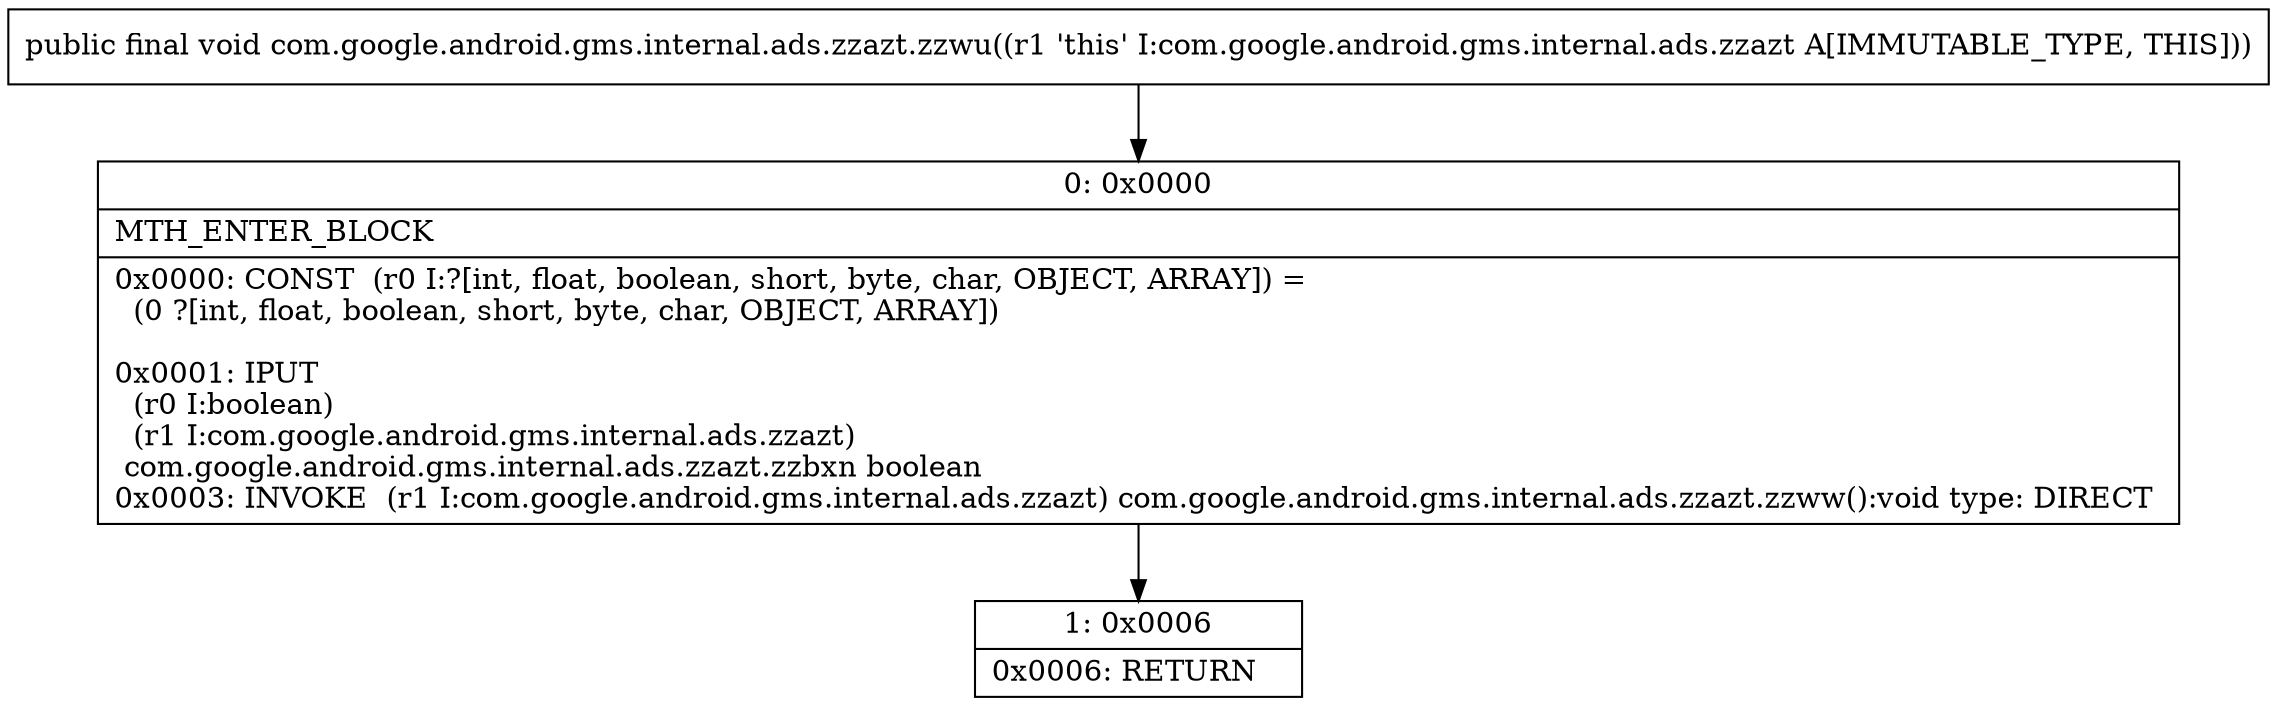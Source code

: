 digraph "CFG forcom.google.android.gms.internal.ads.zzazt.zzwu()V" {
Node_0 [shape=record,label="{0\:\ 0x0000|MTH_ENTER_BLOCK\l|0x0000: CONST  (r0 I:?[int, float, boolean, short, byte, char, OBJECT, ARRAY]) = \l  (0 ?[int, float, boolean, short, byte, char, OBJECT, ARRAY])\l \l0x0001: IPUT  \l  (r0 I:boolean)\l  (r1 I:com.google.android.gms.internal.ads.zzazt)\l com.google.android.gms.internal.ads.zzazt.zzbxn boolean \l0x0003: INVOKE  (r1 I:com.google.android.gms.internal.ads.zzazt) com.google.android.gms.internal.ads.zzazt.zzww():void type: DIRECT \l}"];
Node_1 [shape=record,label="{1\:\ 0x0006|0x0006: RETURN   \l}"];
MethodNode[shape=record,label="{public final void com.google.android.gms.internal.ads.zzazt.zzwu((r1 'this' I:com.google.android.gms.internal.ads.zzazt A[IMMUTABLE_TYPE, THIS])) }"];
MethodNode -> Node_0;
Node_0 -> Node_1;
}

